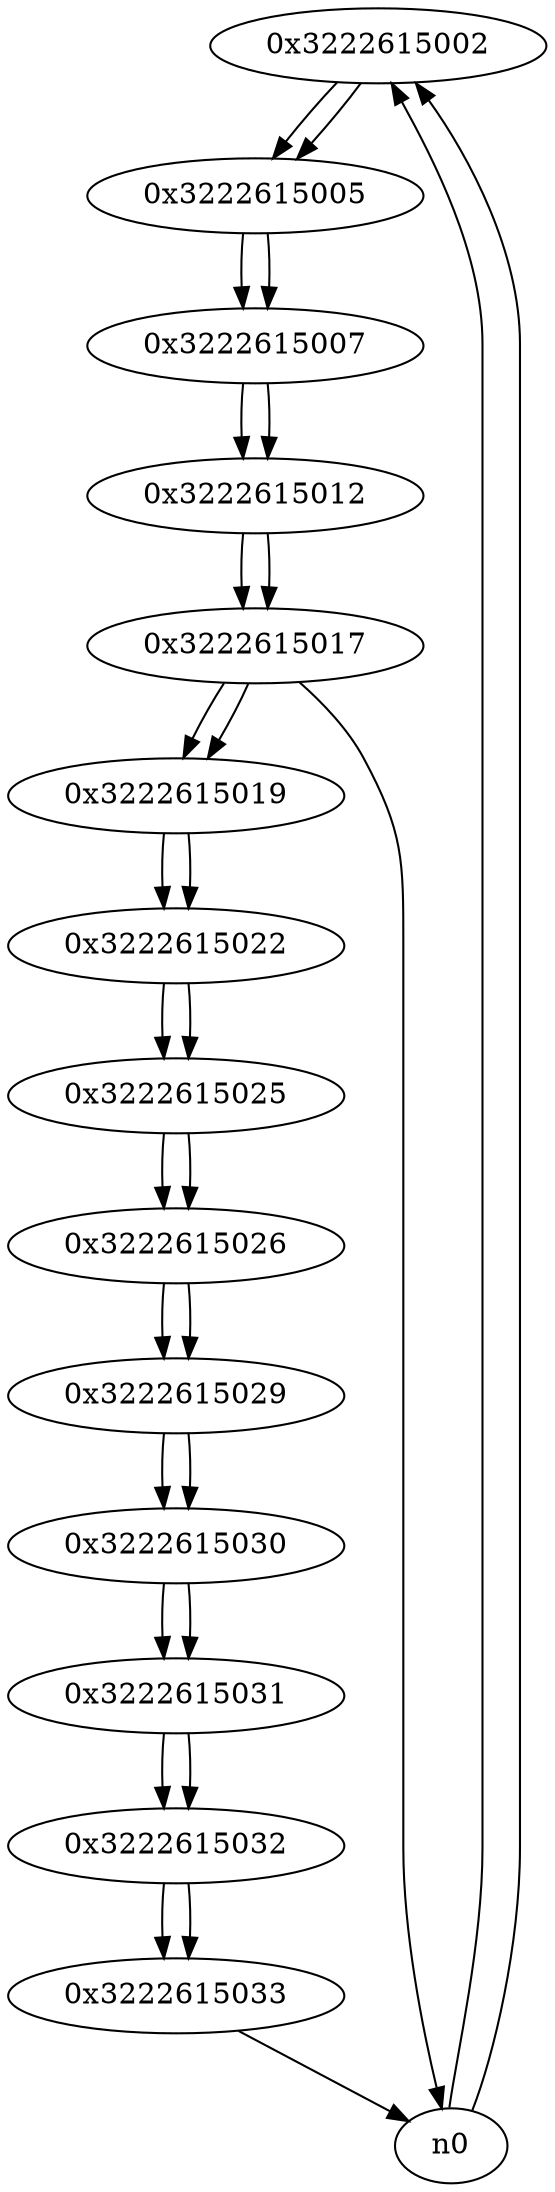 digraph G{
/* nodes */
  n1 [label="0x3222615002"]
  n2 [label="0x3222615005"]
  n3 [label="0x3222615007"]
  n4 [label="0x3222615012"]
  n5 [label="0x3222615017"]
  n6 [label="0x3222615019"]
  n7 [label="0x3222615022"]
  n8 [label="0x3222615025"]
  n9 [label="0x3222615026"]
  n10 [label="0x3222615029"]
  n11 [label="0x3222615030"]
  n12 [label="0x3222615031"]
  n13 [label="0x3222615032"]
  n14 [label="0x3222615033"]
/* edges */
n1 -> n2;
n0 -> n1;
n0 -> n1;
n2 -> n3;
n1 -> n2;
n3 -> n4;
n2 -> n3;
n4 -> n5;
n3 -> n4;
n5 -> n6;
n5 -> n0;
n4 -> n5;
n6 -> n7;
n5 -> n6;
n7 -> n8;
n6 -> n7;
n8 -> n9;
n7 -> n8;
n9 -> n10;
n8 -> n9;
n10 -> n11;
n9 -> n10;
n11 -> n12;
n10 -> n11;
n12 -> n13;
n11 -> n12;
n13 -> n14;
n12 -> n13;
n14 -> n0;
n13 -> n14;
}
